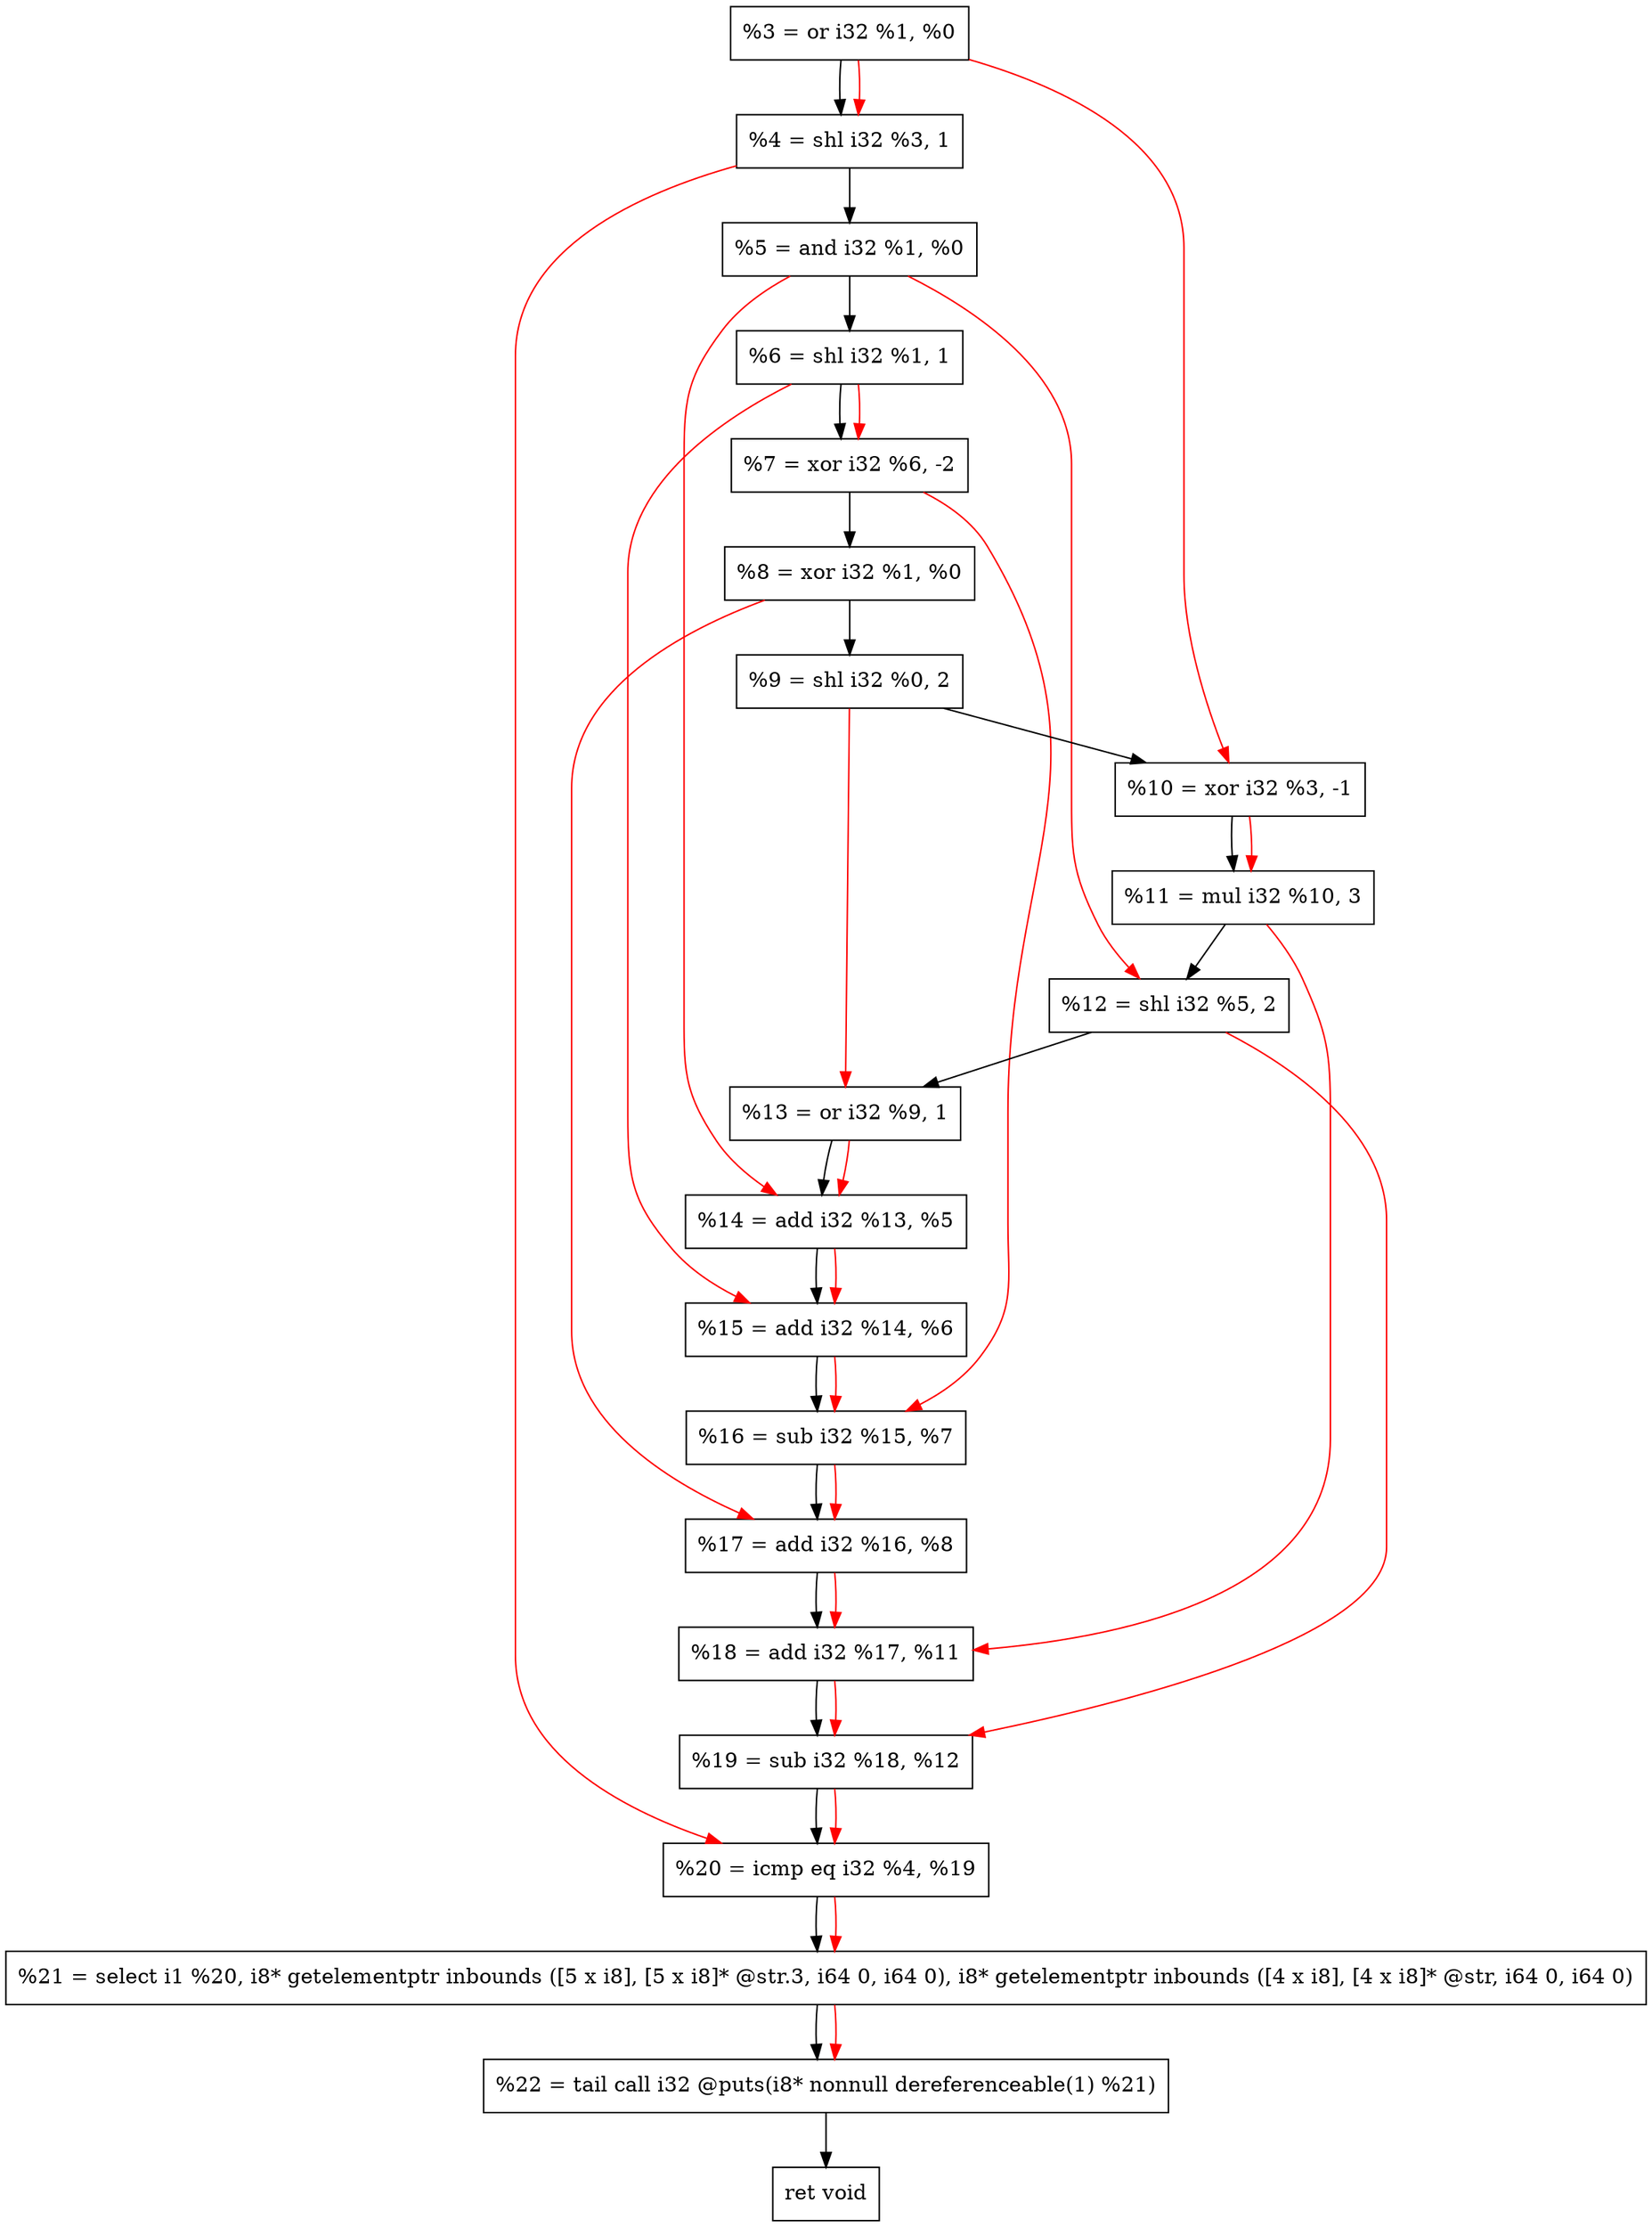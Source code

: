 digraph "DFG for'crackme' function" {
	Node0x1593420[shape=record, label="  %3 = or i32 %1, %0"];
	Node0x1593ad0[shape=record, label="  %4 = shl i32 %3, 1"];
	Node0x1593b90[shape=record, label="  %5 = and i32 %1, %0"];
	Node0x1593c00[shape=record, label="  %6 = shl i32 %1, 1"];
	Node0x1593c70[shape=record, label="  %7 = xor i32 %6, -2"];
	Node0x1593ce0[shape=record, label="  %8 = xor i32 %1, %0"];
	Node0x1593d80[shape=record, label="  %9 = shl i32 %0, 2"];
	Node0x1593e20[shape=record, label="  %10 = xor i32 %3, -1"];
	Node0x1593ec0[shape=record, label="  %11 = mul i32 %10, 3"];
	Node0x1593f30[shape=record, label="  %12 = shl i32 %5, 2"];
	Node0x1593fa0[shape=record, label="  %13 = or i32 %9, 1"];
	Node0x1594010[shape=record, label="  %14 = add i32 %13, %5"];
	Node0x1594080[shape=record, label="  %15 = add i32 %14, %6"];
	Node0x15940f0[shape=record, label="  %16 = sub i32 %15, %7"];
	Node0x1594160[shape=record, label="  %17 = add i32 %16, %8"];
	Node0x15941d0[shape=record, label="  %18 = add i32 %17, %11"];
	Node0x1594240[shape=record, label="  %19 = sub i32 %18, %12"];
	Node0x15942b0[shape=record, label="  %20 = icmp eq i32 %4, %19"];
	Node0x1534268[shape=record, label="  %21 = select i1 %20, i8* getelementptr inbounds ([5 x i8], [5 x i8]* @str.3, i64 0, i64 0), i8* getelementptr inbounds ([4 x i8], [4 x i8]* @str, i64 0, i64 0)"];
	Node0x1594750[shape=record, label="  %22 = tail call i32 @puts(i8* nonnull dereferenceable(1) %21)"];
	Node0x15947a0[shape=record, label="  ret void"];
	Node0x1593420 -> Node0x1593ad0;
	Node0x1593ad0 -> Node0x1593b90;
	Node0x1593b90 -> Node0x1593c00;
	Node0x1593c00 -> Node0x1593c70;
	Node0x1593c70 -> Node0x1593ce0;
	Node0x1593ce0 -> Node0x1593d80;
	Node0x1593d80 -> Node0x1593e20;
	Node0x1593e20 -> Node0x1593ec0;
	Node0x1593ec0 -> Node0x1593f30;
	Node0x1593f30 -> Node0x1593fa0;
	Node0x1593fa0 -> Node0x1594010;
	Node0x1594010 -> Node0x1594080;
	Node0x1594080 -> Node0x15940f0;
	Node0x15940f0 -> Node0x1594160;
	Node0x1594160 -> Node0x15941d0;
	Node0x15941d0 -> Node0x1594240;
	Node0x1594240 -> Node0x15942b0;
	Node0x15942b0 -> Node0x1534268;
	Node0x1534268 -> Node0x1594750;
	Node0x1594750 -> Node0x15947a0;
edge [color=red]
	Node0x1593420 -> Node0x1593ad0;
	Node0x1593c00 -> Node0x1593c70;
	Node0x1593420 -> Node0x1593e20;
	Node0x1593e20 -> Node0x1593ec0;
	Node0x1593b90 -> Node0x1593f30;
	Node0x1593d80 -> Node0x1593fa0;
	Node0x1593fa0 -> Node0x1594010;
	Node0x1593b90 -> Node0x1594010;
	Node0x1594010 -> Node0x1594080;
	Node0x1593c00 -> Node0x1594080;
	Node0x1594080 -> Node0x15940f0;
	Node0x1593c70 -> Node0x15940f0;
	Node0x15940f0 -> Node0x1594160;
	Node0x1593ce0 -> Node0x1594160;
	Node0x1594160 -> Node0x15941d0;
	Node0x1593ec0 -> Node0x15941d0;
	Node0x15941d0 -> Node0x1594240;
	Node0x1593f30 -> Node0x1594240;
	Node0x1593ad0 -> Node0x15942b0;
	Node0x1594240 -> Node0x15942b0;
	Node0x15942b0 -> Node0x1534268;
	Node0x1534268 -> Node0x1594750;
}
